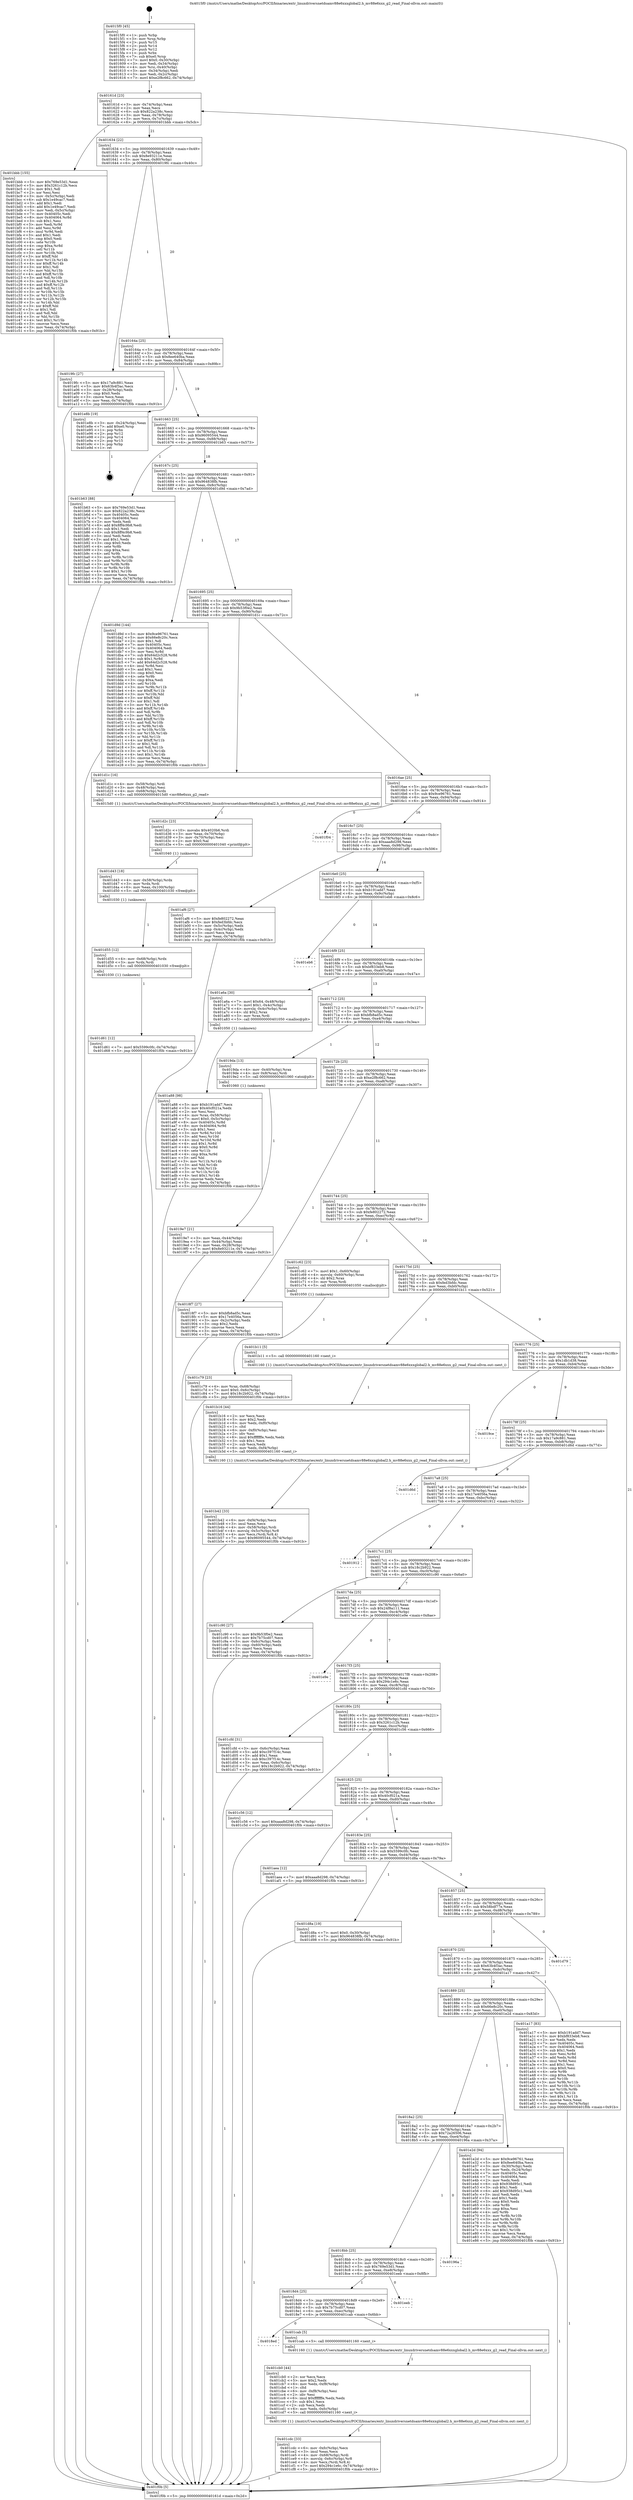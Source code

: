digraph "0x4015f0" {
  label = "0x4015f0 (/mnt/c/Users/mathe/Desktop/tcc/POCII/binaries/extr_linuxdriversnetdsamv88e6xxxglobal2.h_mv88e6xxx_g2_read_Final-ollvm.out::main(0))"
  labelloc = "t"
  node[shape=record]

  Entry [label="",width=0.3,height=0.3,shape=circle,fillcolor=black,style=filled]
  "0x40161d" [label="{
     0x40161d [23]\l
     | [instrs]\l
     &nbsp;&nbsp;0x40161d \<+3\>: mov -0x74(%rbp),%eax\l
     &nbsp;&nbsp;0x401620 \<+2\>: mov %eax,%ecx\l
     &nbsp;&nbsp;0x401622 \<+6\>: sub $0x822a238c,%ecx\l
     &nbsp;&nbsp;0x401628 \<+3\>: mov %eax,-0x78(%rbp)\l
     &nbsp;&nbsp;0x40162b \<+3\>: mov %ecx,-0x7c(%rbp)\l
     &nbsp;&nbsp;0x40162e \<+6\>: je 0000000000401bbb \<main+0x5cb\>\l
  }"]
  "0x401bbb" [label="{
     0x401bbb [155]\l
     | [instrs]\l
     &nbsp;&nbsp;0x401bbb \<+5\>: mov $0x769e53d1,%eax\l
     &nbsp;&nbsp;0x401bc0 \<+5\>: mov $0x3261c12b,%ecx\l
     &nbsp;&nbsp;0x401bc5 \<+2\>: mov $0x1,%dl\l
     &nbsp;&nbsp;0x401bc7 \<+2\>: xor %esi,%esi\l
     &nbsp;&nbsp;0x401bc9 \<+3\>: mov -0x5c(%rbp),%edi\l
     &nbsp;&nbsp;0x401bcc \<+6\>: sub $0x1e49cac7,%edi\l
     &nbsp;&nbsp;0x401bd2 \<+3\>: add $0x1,%edi\l
     &nbsp;&nbsp;0x401bd5 \<+6\>: add $0x1e49cac7,%edi\l
     &nbsp;&nbsp;0x401bdb \<+3\>: mov %edi,-0x5c(%rbp)\l
     &nbsp;&nbsp;0x401bde \<+7\>: mov 0x40405c,%edi\l
     &nbsp;&nbsp;0x401be5 \<+8\>: mov 0x404064,%r8d\l
     &nbsp;&nbsp;0x401bed \<+3\>: sub $0x1,%esi\l
     &nbsp;&nbsp;0x401bf0 \<+3\>: mov %edi,%r9d\l
     &nbsp;&nbsp;0x401bf3 \<+3\>: add %esi,%r9d\l
     &nbsp;&nbsp;0x401bf6 \<+4\>: imul %r9d,%edi\l
     &nbsp;&nbsp;0x401bfa \<+3\>: and $0x1,%edi\l
     &nbsp;&nbsp;0x401bfd \<+3\>: cmp $0x0,%edi\l
     &nbsp;&nbsp;0x401c00 \<+4\>: sete %r10b\l
     &nbsp;&nbsp;0x401c04 \<+4\>: cmp $0xa,%r8d\l
     &nbsp;&nbsp;0x401c08 \<+4\>: setl %r11b\l
     &nbsp;&nbsp;0x401c0c \<+3\>: mov %r10b,%bl\l
     &nbsp;&nbsp;0x401c0f \<+3\>: xor $0xff,%bl\l
     &nbsp;&nbsp;0x401c12 \<+3\>: mov %r11b,%r14b\l
     &nbsp;&nbsp;0x401c15 \<+4\>: xor $0xff,%r14b\l
     &nbsp;&nbsp;0x401c19 \<+3\>: xor $0x1,%dl\l
     &nbsp;&nbsp;0x401c1c \<+3\>: mov %bl,%r15b\l
     &nbsp;&nbsp;0x401c1f \<+4\>: and $0xff,%r15b\l
     &nbsp;&nbsp;0x401c23 \<+3\>: and %dl,%r10b\l
     &nbsp;&nbsp;0x401c26 \<+3\>: mov %r14b,%r12b\l
     &nbsp;&nbsp;0x401c29 \<+4\>: and $0xff,%r12b\l
     &nbsp;&nbsp;0x401c2d \<+3\>: and %dl,%r11b\l
     &nbsp;&nbsp;0x401c30 \<+3\>: or %r10b,%r15b\l
     &nbsp;&nbsp;0x401c33 \<+3\>: or %r11b,%r12b\l
     &nbsp;&nbsp;0x401c36 \<+3\>: xor %r12b,%r15b\l
     &nbsp;&nbsp;0x401c39 \<+3\>: or %r14b,%bl\l
     &nbsp;&nbsp;0x401c3c \<+3\>: xor $0xff,%bl\l
     &nbsp;&nbsp;0x401c3f \<+3\>: or $0x1,%dl\l
     &nbsp;&nbsp;0x401c42 \<+2\>: and %dl,%bl\l
     &nbsp;&nbsp;0x401c44 \<+3\>: or %bl,%r15b\l
     &nbsp;&nbsp;0x401c47 \<+4\>: test $0x1,%r15b\l
     &nbsp;&nbsp;0x401c4b \<+3\>: cmovne %ecx,%eax\l
     &nbsp;&nbsp;0x401c4e \<+3\>: mov %eax,-0x74(%rbp)\l
     &nbsp;&nbsp;0x401c51 \<+5\>: jmp 0000000000401f0b \<main+0x91b\>\l
  }"]
  "0x401634" [label="{
     0x401634 [22]\l
     | [instrs]\l
     &nbsp;&nbsp;0x401634 \<+5\>: jmp 0000000000401639 \<main+0x49\>\l
     &nbsp;&nbsp;0x401639 \<+3\>: mov -0x78(%rbp),%eax\l
     &nbsp;&nbsp;0x40163c \<+5\>: sub $0x8e93211e,%eax\l
     &nbsp;&nbsp;0x401641 \<+3\>: mov %eax,-0x80(%rbp)\l
     &nbsp;&nbsp;0x401644 \<+6\>: je 00000000004019fc \<main+0x40c\>\l
  }"]
  Exit [label="",width=0.3,height=0.3,shape=circle,fillcolor=black,style=filled,peripheries=2]
  "0x4019fc" [label="{
     0x4019fc [27]\l
     | [instrs]\l
     &nbsp;&nbsp;0x4019fc \<+5\>: mov $0x17a9c881,%eax\l
     &nbsp;&nbsp;0x401a01 \<+5\>: mov $0x63b4f3ac,%ecx\l
     &nbsp;&nbsp;0x401a06 \<+3\>: mov -0x28(%rbp),%edx\l
     &nbsp;&nbsp;0x401a09 \<+3\>: cmp $0x0,%edx\l
     &nbsp;&nbsp;0x401a0c \<+3\>: cmove %ecx,%eax\l
     &nbsp;&nbsp;0x401a0f \<+3\>: mov %eax,-0x74(%rbp)\l
     &nbsp;&nbsp;0x401a12 \<+5\>: jmp 0000000000401f0b \<main+0x91b\>\l
  }"]
  "0x40164a" [label="{
     0x40164a [25]\l
     | [instrs]\l
     &nbsp;&nbsp;0x40164a \<+5\>: jmp 000000000040164f \<main+0x5f\>\l
     &nbsp;&nbsp;0x40164f \<+3\>: mov -0x78(%rbp),%eax\l
     &nbsp;&nbsp;0x401652 \<+5\>: sub $0x8ee640ba,%eax\l
     &nbsp;&nbsp;0x401657 \<+6\>: mov %eax,-0x84(%rbp)\l
     &nbsp;&nbsp;0x40165d \<+6\>: je 0000000000401e8b \<main+0x89b\>\l
  }"]
  "0x401d61" [label="{
     0x401d61 [12]\l
     | [instrs]\l
     &nbsp;&nbsp;0x401d61 \<+7\>: movl $0x5599c0fc,-0x74(%rbp)\l
     &nbsp;&nbsp;0x401d68 \<+5\>: jmp 0000000000401f0b \<main+0x91b\>\l
  }"]
  "0x401e8b" [label="{
     0x401e8b [19]\l
     | [instrs]\l
     &nbsp;&nbsp;0x401e8b \<+3\>: mov -0x24(%rbp),%eax\l
     &nbsp;&nbsp;0x401e8e \<+7\>: add $0xe0,%rsp\l
     &nbsp;&nbsp;0x401e95 \<+1\>: pop %rbx\l
     &nbsp;&nbsp;0x401e96 \<+2\>: pop %r12\l
     &nbsp;&nbsp;0x401e98 \<+2\>: pop %r14\l
     &nbsp;&nbsp;0x401e9a \<+2\>: pop %r15\l
     &nbsp;&nbsp;0x401e9c \<+1\>: pop %rbp\l
     &nbsp;&nbsp;0x401e9d \<+1\>: ret\l
  }"]
  "0x401663" [label="{
     0x401663 [25]\l
     | [instrs]\l
     &nbsp;&nbsp;0x401663 \<+5\>: jmp 0000000000401668 \<main+0x78\>\l
     &nbsp;&nbsp;0x401668 \<+3\>: mov -0x78(%rbp),%eax\l
     &nbsp;&nbsp;0x40166b \<+5\>: sub $0x96095544,%eax\l
     &nbsp;&nbsp;0x401670 \<+6\>: mov %eax,-0x88(%rbp)\l
     &nbsp;&nbsp;0x401676 \<+6\>: je 0000000000401b63 \<main+0x573\>\l
  }"]
  "0x401d55" [label="{
     0x401d55 [12]\l
     | [instrs]\l
     &nbsp;&nbsp;0x401d55 \<+4\>: mov -0x68(%rbp),%rdx\l
     &nbsp;&nbsp;0x401d59 \<+3\>: mov %rdx,%rdi\l
     &nbsp;&nbsp;0x401d5c \<+5\>: call 0000000000401030 \<free@plt\>\l
     | [calls]\l
     &nbsp;&nbsp;0x401030 \{1\} (unknown)\l
  }"]
  "0x401b63" [label="{
     0x401b63 [88]\l
     | [instrs]\l
     &nbsp;&nbsp;0x401b63 \<+5\>: mov $0x769e53d1,%eax\l
     &nbsp;&nbsp;0x401b68 \<+5\>: mov $0x822a238c,%ecx\l
     &nbsp;&nbsp;0x401b6d \<+7\>: mov 0x40405c,%edx\l
     &nbsp;&nbsp;0x401b74 \<+7\>: mov 0x404064,%esi\l
     &nbsp;&nbsp;0x401b7b \<+2\>: mov %edx,%edi\l
     &nbsp;&nbsp;0x401b7d \<+6\>: add $0x8ff4c9b8,%edi\l
     &nbsp;&nbsp;0x401b83 \<+3\>: sub $0x1,%edi\l
     &nbsp;&nbsp;0x401b86 \<+6\>: sub $0x8ff4c9b8,%edi\l
     &nbsp;&nbsp;0x401b8c \<+3\>: imul %edi,%edx\l
     &nbsp;&nbsp;0x401b8f \<+3\>: and $0x1,%edx\l
     &nbsp;&nbsp;0x401b92 \<+3\>: cmp $0x0,%edx\l
     &nbsp;&nbsp;0x401b95 \<+4\>: sete %r8b\l
     &nbsp;&nbsp;0x401b99 \<+3\>: cmp $0xa,%esi\l
     &nbsp;&nbsp;0x401b9c \<+4\>: setl %r9b\l
     &nbsp;&nbsp;0x401ba0 \<+3\>: mov %r8b,%r10b\l
     &nbsp;&nbsp;0x401ba3 \<+3\>: and %r9b,%r10b\l
     &nbsp;&nbsp;0x401ba6 \<+3\>: xor %r9b,%r8b\l
     &nbsp;&nbsp;0x401ba9 \<+3\>: or %r8b,%r10b\l
     &nbsp;&nbsp;0x401bac \<+4\>: test $0x1,%r10b\l
     &nbsp;&nbsp;0x401bb0 \<+3\>: cmovne %ecx,%eax\l
     &nbsp;&nbsp;0x401bb3 \<+3\>: mov %eax,-0x74(%rbp)\l
     &nbsp;&nbsp;0x401bb6 \<+5\>: jmp 0000000000401f0b \<main+0x91b\>\l
  }"]
  "0x40167c" [label="{
     0x40167c [25]\l
     | [instrs]\l
     &nbsp;&nbsp;0x40167c \<+5\>: jmp 0000000000401681 \<main+0x91\>\l
     &nbsp;&nbsp;0x401681 \<+3\>: mov -0x78(%rbp),%eax\l
     &nbsp;&nbsp;0x401684 \<+5\>: sub $0x964838fb,%eax\l
     &nbsp;&nbsp;0x401689 \<+6\>: mov %eax,-0x8c(%rbp)\l
     &nbsp;&nbsp;0x40168f \<+6\>: je 0000000000401d9d \<main+0x7ad\>\l
  }"]
  "0x401d43" [label="{
     0x401d43 [18]\l
     | [instrs]\l
     &nbsp;&nbsp;0x401d43 \<+4\>: mov -0x58(%rbp),%rdx\l
     &nbsp;&nbsp;0x401d47 \<+3\>: mov %rdx,%rdi\l
     &nbsp;&nbsp;0x401d4a \<+6\>: mov %eax,-0x100(%rbp)\l
     &nbsp;&nbsp;0x401d50 \<+5\>: call 0000000000401030 \<free@plt\>\l
     | [calls]\l
     &nbsp;&nbsp;0x401030 \{1\} (unknown)\l
  }"]
  "0x401d9d" [label="{
     0x401d9d [144]\l
     | [instrs]\l
     &nbsp;&nbsp;0x401d9d \<+5\>: mov $0x9ce96761,%eax\l
     &nbsp;&nbsp;0x401da2 \<+5\>: mov $0x66e8c20c,%ecx\l
     &nbsp;&nbsp;0x401da7 \<+2\>: mov $0x1,%dl\l
     &nbsp;&nbsp;0x401da9 \<+7\>: mov 0x40405c,%esi\l
     &nbsp;&nbsp;0x401db0 \<+7\>: mov 0x404064,%edi\l
     &nbsp;&nbsp;0x401db7 \<+3\>: mov %esi,%r8d\l
     &nbsp;&nbsp;0x401dba \<+7\>: sub $0x64d2c528,%r8d\l
     &nbsp;&nbsp;0x401dc1 \<+4\>: sub $0x1,%r8d\l
     &nbsp;&nbsp;0x401dc5 \<+7\>: add $0x64d2c528,%r8d\l
     &nbsp;&nbsp;0x401dcc \<+4\>: imul %r8d,%esi\l
     &nbsp;&nbsp;0x401dd0 \<+3\>: and $0x1,%esi\l
     &nbsp;&nbsp;0x401dd3 \<+3\>: cmp $0x0,%esi\l
     &nbsp;&nbsp;0x401dd6 \<+4\>: sete %r9b\l
     &nbsp;&nbsp;0x401dda \<+3\>: cmp $0xa,%edi\l
     &nbsp;&nbsp;0x401ddd \<+4\>: setl %r10b\l
     &nbsp;&nbsp;0x401de1 \<+3\>: mov %r9b,%r11b\l
     &nbsp;&nbsp;0x401de4 \<+4\>: xor $0xff,%r11b\l
     &nbsp;&nbsp;0x401de8 \<+3\>: mov %r10b,%bl\l
     &nbsp;&nbsp;0x401deb \<+3\>: xor $0xff,%bl\l
     &nbsp;&nbsp;0x401dee \<+3\>: xor $0x1,%dl\l
     &nbsp;&nbsp;0x401df1 \<+3\>: mov %r11b,%r14b\l
     &nbsp;&nbsp;0x401df4 \<+4\>: and $0xff,%r14b\l
     &nbsp;&nbsp;0x401df8 \<+3\>: and %dl,%r9b\l
     &nbsp;&nbsp;0x401dfb \<+3\>: mov %bl,%r15b\l
     &nbsp;&nbsp;0x401dfe \<+4\>: and $0xff,%r15b\l
     &nbsp;&nbsp;0x401e02 \<+3\>: and %dl,%r10b\l
     &nbsp;&nbsp;0x401e05 \<+3\>: or %r9b,%r14b\l
     &nbsp;&nbsp;0x401e08 \<+3\>: or %r10b,%r15b\l
     &nbsp;&nbsp;0x401e0b \<+3\>: xor %r15b,%r14b\l
     &nbsp;&nbsp;0x401e0e \<+3\>: or %bl,%r11b\l
     &nbsp;&nbsp;0x401e11 \<+4\>: xor $0xff,%r11b\l
     &nbsp;&nbsp;0x401e15 \<+3\>: or $0x1,%dl\l
     &nbsp;&nbsp;0x401e18 \<+3\>: and %dl,%r11b\l
     &nbsp;&nbsp;0x401e1b \<+3\>: or %r11b,%r14b\l
     &nbsp;&nbsp;0x401e1e \<+4\>: test $0x1,%r14b\l
     &nbsp;&nbsp;0x401e22 \<+3\>: cmovne %ecx,%eax\l
     &nbsp;&nbsp;0x401e25 \<+3\>: mov %eax,-0x74(%rbp)\l
     &nbsp;&nbsp;0x401e28 \<+5\>: jmp 0000000000401f0b \<main+0x91b\>\l
  }"]
  "0x401695" [label="{
     0x401695 [25]\l
     | [instrs]\l
     &nbsp;&nbsp;0x401695 \<+5\>: jmp 000000000040169a \<main+0xaa\>\l
     &nbsp;&nbsp;0x40169a \<+3\>: mov -0x78(%rbp),%eax\l
     &nbsp;&nbsp;0x40169d \<+5\>: sub $0x9b53f0e2,%eax\l
     &nbsp;&nbsp;0x4016a2 \<+6\>: mov %eax,-0x90(%rbp)\l
     &nbsp;&nbsp;0x4016a8 \<+6\>: je 0000000000401d1c \<main+0x72c\>\l
  }"]
  "0x401d2c" [label="{
     0x401d2c [23]\l
     | [instrs]\l
     &nbsp;&nbsp;0x401d2c \<+10\>: movabs $0x4020b6,%rdi\l
     &nbsp;&nbsp;0x401d36 \<+3\>: mov %eax,-0x70(%rbp)\l
     &nbsp;&nbsp;0x401d39 \<+3\>: mov -0x70(%rbp),%esi\l
     &nbsp;&nbsp;0x401d3c \<+2\>: mov $0x0,%al\l
     &nbsp;&nbsp;0x401d3e \<+5\>: call 0000000000401040 \<printf@plt\>\l
     | [calls]\l
     &nbsp;&nbsp;0x401040 \{1\} (unknown)\l
  }"]
  "0x401d1c" [label="{
     0x401d1c [16]\l
     | [instrs]\l
     &nbsp;&nbsp;0x401d1c \<+4\>: mov -0x58(%rbp),%rdi\l
     &nbsp;&nbsp;0x401d20 \<+3\>: mov -0x48(%rbp),%esi\l
     &nbsp;&nbsp;0x401d23 \<+4\>: mov -0x68(%rbp),%rdx\l
     &nbsp;&nbsp;0x401d27 \<+5\>: call 00000000004015d0 \<mv88e6xxx_g2_read\>\l
     | [calls]\l
     &nbsp;&nbsp;0x4015d0 \{1\} (/mnt/c/Users/mathe/Desktop/tcc/POCII/binaries/extr_linuxdriversnetdsamv88e6xxxglobal2.h_mv88e6xxx_g2_read_Final-ollvm.out::mv88e6xxx_g2_read)\l
  }"]
  "0x4016ae" [label="{
     0x4016ae [25]\l
     | [instrs]\l
     &nbsp;&nbsp;0x4016ae \<+5\>: jmp 00000000004016b3 \<main+0xc3\>\l
     &nbsp;&nbsp;0x4016b3 \<+3\>: mov -0x78(%rbp),%eax\l
     &nbsp;&nbsp;0x4016b6 \<+5\>: sub $0x9ce96761,%eax\l
     &nbsp;&nbsp;0x4016bb \<+6\>: mov %eax,-0x94(%rbp)\l
     &nbsp;&nbsp;0x4016c1 \<+6\>: je 0000000000401f04 \<main+0x914\>\l
  }"]
  "0x401cdc" [label="{
     0x401cdc [33]\l
     | [instrs]\l
     &nbsp;&nbsp;0x401cdc \<+6\>: mov -0xfc(%rbp),%ecx\l
     &nbsp;&nbsp;0x401ce2 \<+3\>: imul %eax,%ecx\l
     &nbsp;&nbsp;0x401ce5 \<+4\>: mov -0x68(%rbp),%rdi\l
     &nbsp;&nbsp;0x401ce9 \<+4\>: movslq -0x6c(%rbp),%r8\l
     &nbsp;&nbsp;0x401ced \<+4\>: mov %ecx,(%rdi,%r8,4)\l
     &nbsp;&nbsp;0x401cf1 \<+7\>: movl $0x294c1e6c,-0x74(%rbp)\l
     &nbsp;&nbsp;0x401cf8 \<+5\>: jmp 0000000000401f0b \<main+0x91b\>\l
  }"]
  "0x401f04" [label="{
     0x401f04\l
  }", style=dashed]
  "0x4016c7" [label="{
     0x4016c7 [25]\l
     | [instrs]\l
     &nbsp;&nbsp;0x4016c7 \<+5\>: jmp 00000000004016cc \<main+0xdc\>\l
     &nbsp;&nbsp;0x4016cc \<+3\>: mov -0x78(%rbp),%eax\l
     &nbsp;&nbsp;0x4016cf \<+5\>: sub $0xaaa8d298,%eax\l
     &nbsp;&nbsp;0x4016d4 \<+6\>: mov %eax,-0x98(%rbp)\l
     &nbsp;&nbsp;0x4016da \<+6\>: je 0000000000401af6 \<main+0x506\>\l
  }"]
  "0x401cb0" [label="{
     0x401cb0 [44]\l
     | [instrs]\l
     &nbsp;&nbsp;0x401cb0 \<+2\>: xor %ecx,%ecx\l
     &nbsp;&nbsp;0x401cb2 \<+5\>: mov $0x2,%edx\l
     &nbsp;&nbsp;0x401cb7 \<+6\>: mov %edx,-0xf8(%rbp)\l
     &nbsp;&nbsp;0x401cbd \<+1\>: cltd\l
     &nbsp;&nbsp;0x401cbe \<+6\>: mov -0xf8(%rbp),%esi\l
     &nbsp;&nbsp;0x401cc4 \<+2\>: idiv %esi\l
     &nbsp;&nbsp;0x401cc6 \<+6\>: imul $0xfffffffe,%edx,%edx\l
     &nbsp;&nbsp;0x401ccc \<+3\>: sub $0x1,%ecx\l
     &nbsp;&nbsp;0x401ccf \<+2\>: sub %ecx,%edx\l
     &nbsp;&nbsp;0x401cd1 \<+6\>: mov %edx,-0xfc(%rbp)\l
     &nbsp;&nbsp;0x401cd7 \<+5\>: call 0000000000401160 \<next_i\>\l
     | [calls]\l
     &nbsp;&nbsp;0x401160 \{1\} (/mnt/c/Users/mathe/Desktop/tcc/POCII/binaries/extr_linuxdriversnetdsamv88e6xxxglobal2.h_mv88e6xxx_g2_read_Final-ollvm.out::next_i)\l
  }"]
  "0x401af6" [label="{
     0x401af6 [27]\l
     | [instrs]\l
     &nbsp;&nbsp;0x401af6 \<+5\>: mov $0xfe802272,%eax\l
     &nbsp;&nbsp;0x401afb \<+5\>: mov $0xfed3bfdc,%ecx\l
     &nbsp;&nbsp;0x401b00 \<+3\>: mov -0x5c(%rbp),%edx\l
     &nbsp;&nbsp;0x401b03 \<+3\>: cmp -0x4c(%rbp),%edx\l
     &nbsp;&nbsp;0x401b06 \<+3\>: cmovl %ecx,%eax\l
     &nbsp;&nbsp;0x401b09 \<+3\>: mov %eax,-0x74(%rbp)\l
     &nbsp;&nbsp;0x401b0c \<+5\>: jmp 0000000000401f0b \<main+0x91b\>\l
  }"]
  "0x4016e0" [label="{
     0x4016e0 [25]\l
     | [instrs]\l
     &nbsp;&nbsp;0x4016e0 \<+5\>: jmp 00000000004016e5 \<main+0xf5\>\l
     &nbsp;&nbsp;0x4016e5 \<+3\>: mov -0x78(%rbp),%eax\l
     &nbsp;&nbsp;0x4016e8 \<+5\>: sub $0xb191add7,%eax\l
     &nbsp;&nbsp;0x4016ed \<+6\>: mov %eax,-0x9c(%rbp)\l
     &nbsp;&nbsp;0x4016f3 \<+6\>: je 0000000000401eb6 \<main+0x8c6\>\l
  }"]
  "0x4018ed" [label="{
     0x4018ed\l
  }", style=dashed]
  "0x401eb6" [label="{
     0x401eb6\l
  }", style=dashed]
  "0x4016f9" [label="{
     0x4016f9 [25]\l
     | [instrs]\l
     &nbsp;&nbsp;0x4016f9 \<+5\>: jmp 00000000004016fe \<main+0x10e\>\l
     &nbsp;&nbsp;0x4016fe \<+3\>: mov -0x78(%rbp),%eax\l
     &nbsp;&nbsp;0x401701 \<+5\>: sub $0xbf833eb8,%eax\l
     &nbsp;&nbsp;0x401706 \<+6\>: mov %eax,-0xa0(%rbp)\l
     &nbsp;&nbsp;0x40170c \<+6\>: je 0000000000401a6a \<main+0x47a\>\l
  }"]
  "0x401cab" [label="{
     0x401cab [5]\l
     | [instrs]\l
     &nbsp;&nbsp;0x401cab \<+5\>: call 0000000000401160 \<next_i\>\l
     | [calls]\l
     &nbsp;&nbsp;0x401160 \{1\} (/mnt/c/Users/mathe/Desktop/tcc/POCII/binaries/extr_linuxdriversnetdsamv88e6xxxglobal2.h_mv88e6xxx_g2_read_Final-ollvm.out::next_i)\l
  }"]
  "0x401a6a" [label="{
     0x401a6a [30]\l
     | [instrs]\l
     &nbsp;&nbsp;0x401a6a \<+7\>: movl $0x64,-0x48(%rbp)\l
     &nbsp;&nbsp;0x401a71 \<+7\>: movl $0x1,-0x4c(%rbp)\l
     &nbsp;&nbsp;0x401a78 \<+4\>: movslq -0x4c(%rbp),%rax\l
     &nbsp;&nbsp;0x401a7c \<+4\>: shl $0x2,%rax\l
     &nbsp;&nbsp;0x401a80 \<+3\>: mov %rax,%rdi\l
     &nbsp;&nbsp;0x401a83 \<+5\>: call 0000000000401050 \<malloc@plt\>\l
     | [calls]\l
     &nbsp;&nbsp;0x401050 \{1\} (unknown)\l
  }"]
  "0x401712" [label="{
     0x401712 [25]\l
     | [instrs]\l
     &nbsp;&nbsp;0x401712 \<+5\>: jmp 0000000000401717 \<main+0x127\>\l
     &nbsp;&nbsp;0x401717 \<+3\>: mov -0x78(%rbp),%eax\l
     &nbsp;&nbsp;0x40171a \<+5\>: sub $0xbfb8ad5c,%eax\l
     &nbsp;&nbsp;0x40171f \<+6\>: mov %eax,-0xa4(%rbp)\l
     &nbsp;&nbsp;0x401725 \<+6\>: je 00000000004019da \<main+0x3ea\>\l
  }"]
  "0x4018d4" [label="{
     0x4018d4 [25]\l
     | [instrs]\l
     &nbsp;&nbsp;0x4018d4 \<+5\>: jmp 00000000004018d9 \<main+0x2e9\>\l
     &nbsp;&nbsp;0x4018d9 \<+3\>: mov -0x78(%rbp),%eax\l
     &nbsp;&nbsp;0x4018dc \<+5\>: sub $0x7b75cd07,%eax\l
     &nbsp;&nbsp;0x4018e1 \<+6\>: mov %eax,-0xec(%rbp)\l
     &nbsp;&nbsp;0x4018e7 \<+6\>: je 0000000000401cab \<main+0x6bb\>\l
  }"]
  "0x4019da" [label="{
     0x4019da [13]\l
     | [instrs]\l
     &nbsp;&nbsp;0x4019da \<+4\>: mov -0x40(%rbp),%rax\l
     &nbsp;&nbsp;0x4019de \<+4\>: mov 0x8(%rax),%rdi\l
     &nbsp;&nbsp;0x4019e2 \<+5\>: call 0000000000401060 \<atoi@plt\>\l
     | [calls]\l
     &nbsp;&nbsp;0x401060 \{1\} (unknown)\l
  }"]
  "0x40172b" [label="{
     0x40172b [25]\l
     | [instrs]\l
     &nbsp;&nbsp;0x40172b \<+5\>: jmp 0000000000401730 \<main+0x140\>\l
     &nbsp;&nbsp;0x401730 \<+3\>: mov -0x78(%rbp),%eax\l
     &nbsp;&nbsp;0x401733 \<+5\>: sub $0xe2f8c662,%eax\l
     &nbsp;&nbsp;0x401738 \<+6\>: mov %eax,-0xa8(%rbp)\l
     &nbsp;&nbsp;0x40173e \<+6\>: je 00000000004018f7 \<main+0x307\>\l
  }"]
  "0x401eeb" [label="{
     0x401eeb\l
  }", style=dashed]
  "0x4018f7" [label="{
     0x4018f7 [27]\l
     | [instrs]\l
     &nbsp;&nbsp;0x4018f7 \<+5\>: mov $0xbfb8ad5c,%eax\l
     &nbsp;&nbsp;0x4018fc \<+5\>: mov $0x17e4056a,%ecx\l
     &nbsp;&nbsp;0x401901 \<+3\>: mov -0x2c(%rbp),%edx\l
     &nbsp;&nbsp;0x401904 \<+3\>: cmp $0x2,%edx\l
     &nbsp;&nbsp;0x401907 \<+3\>: cmovne %ecx,%eax\l
     &nbsp;&nbsp;0x40190a \<+3\>: mov %eax,-0x74(%rbp)\l
     &nbsp;&nbsp;0x40190d \<+5\>: jmp 0000000000401f0b \<main+0x91b\>\l
  }"]
  "0x401744" [label="{
     0x401744 [25]\l
     | [instrs]\l
     &nbsp;&nbsp;0x401744 \<+5\>: jmp 0000000000401749 \<main+0x159\>\l
     &nbsp;&nbsp;0x401749 \<+3\>: mov -0x78(%rbp),%eax\l
     &nbsp;&nbsp;0x40174c \<+5\>: sub $0xfe802272,%eax\l
     &nbsp;&nbsp;0x401751 \<+6\>: mov %eax,-0xac(%rbp)\l
     &nbsp;&nbsp;0x401757 \<+6\>: je 0000000000401c62 \<main+0x672\>\l
  }"]
  "0x401f0b" [label="{
     0x401f0b [5]\l
     | [instrs]\l
     &nbsp;&nbsp;0x401f0b \<+5\>: jmp 000000000040161d \<main+0x2d\>\l
  }"]
  "0x4015f0" [label="{
     0x4015f0 [45]\l
     | [instrs]\l
     &nbsp;&nbsp;0x4015f0 \<+1\>: push %rbp\l
     &nbsp;&nbsp;0x4015f1 \<+3\>: mov %rsp,%rbp\l
     &nbsp;&nbsp;0x4015f4 \<+2\>: push %r15\l
     &nbsp;&nbsp;0x4015f6 \<+2\>: push %r14\l
     &nbsp;&nbsp;0x4015f8 \<+2\>: push %r12\l
     &nbsp;&nbsp;0x4015fa \<+1\>: push %rbx\l
     &nbsp;&nbsp;0x4015fb \<+7\>: sub $0xe0,%rsp\l
     &nbsp;&nbsp;0x401602 \<+7\>: movl $0x0,-0x30(%rbp)\l
     &nbsp;&nbsp;0x401609 \<+3\>: mov %edi,-0x34(%rbp)\l
     &nbsp;&nbsp;0x40160c \<+4\>: mov %rsi,-0x40(%rbp)\l
     &nbsp;&nbsp;0x401610 \<+3\>: mov -0x34(%rbp),%edi\l
     &nbsp;&nbsp;0x401613 \<+3\>: mov %edi,-0x2c(%rbp)\l
     &nbsp;&nbsp;0x401616 \<+7\>: movl $0xe2f8c662,-0x74(%rbp)\l
  }"]
  "0x4019e7" [label="{
     0x4019e7 [21]\l
     | [instrs]\l
     &nbsp;&nbsp;0x4019e7 \<+3\>: mov %eax,-0x44(%rbp)\l
     &nbsp;&nbsp;0x4019ea \<+3\>: mov -0x44(%rbp),%eax\l
     &nbsp;&nbsp;0x4019ed \<+3\>: mov %eax,-0x28(%rbp)\l
     &nbsp;&nbsp;0x4019f0 \<+7\>: movl $0x8e93211e,-0x74(%rbp)\l
     &nbsp;&nbsp;0x4019f7 \<+5\>: jmp 0000000000401f0b \<main+0x91b\>\l
  }"]
  "0x4018bb" [label="{
     0x4018bb [25]\l
     | [instrs]\l
     &nbsp;&nbsp;0x4018bb \<+5\>: jmp 00000000004018c0 \<main+0x2d0\>\l
     &nbsp;&nbsp;0x4018c0 \<+3\>: mov -0x78(%rbp),%eax\l
     &nbsp;&nbsp;0x4018c3 \<+5\>: sub $0x769e53d1,%eax\l
     &nbsp;&nbsp;0x4018c8 \<+6\>: mov %eax,-0xe8(%rbp)\l
     &nbsp;&nbsp;0x4018ce \<+6\>: je 0000000000401eeb \<main+0x8fb\>\l
  }"]
  "0x401c62" [label="{
     0x401c62 [23]\l
     | [instrs]\l
     &nbsp;&nbsp;0x401c62 \<+7\>: movl $0x1,-0x60(%rbp)\l
     &nbsp;&nbsp;0x401c69 \<+4\>: movslq -0x60(%rbp),%rax\l
     &nbsp;&nbsp;0x401c6d \<+4\>: shl $0x2,%rax\l
     &nbsp;&nbsp;0x401c71 \<+3\>: mov %rax,%rdi\l
     &nbsp;&nbsp;0x401c74 \<+5\>: call 0000000000401050 \<malloc@plt\>\l
     | [calls]\l
     &nbsp;&nbsp;0x401050 \{1\} (unknown)\l
  }"]
  "0x40175d" [label="{
     0x40175d [25]\l
     | [instrs]\l
     &nbsp;&nbsp;0x40175d \<+5\>: jmp 0000000000401762 \<main+0x172\>\l
     &nbsp;&nbsp;0x401762 \<+3\>: mov -0x78(%rbp),%eax\l
     &nbsp;&nbsp;0x401765 \<+5\>: sub $0xfed3bfdc,%eax\l
     &nbsp;&nbsp;0x40176a \<+6\>: mov %eax,-0xb0(%rbp)\l
     &nbsp;&nbsp;0x401770 \<+6\>: je 0000000000401b11 \<main+0x521\>\l
  }"]
  "0x40196a" [label="{
     0x40196a\l
  }", style=dashed]
  "0x401b11" [label="{
     0x401b11 [5]\l
     | [instrs]\l
     &nbsp;&nbsp;0x401b11 \<+5\>: call 0000000000401160 \<next_i\>\l
     | [calls]\l
     &nbsp;&nbsp;0x401160 \{1\} (/mnt/c/Users/mathe/Desktop/tcc/POCII/binaries/extr_linuxdriversnetdsamv88e6xxxglobal2.h_mv88e6xxx_g2_read_Final-ollvm.out::next_i)\l
  }"]
  "0x401776" [label="{
     0x401776 [25]\l
     | [instrs]\l
     &nbsp;&nbsp;0x401776 \<+5\>: jmp 000000000040177b \<main+0x18b\>\l
     &nbsp;&nbsp;0x40177b \<+3\>: mov -0x78(%rbp),%eax\l
     &nbsp;&nbsp;0x40177e \<+5\>: sub $0x1db1d38,%eax\l
     &nbsp;&nbsp;0x401783 \<+6\>: mov %eax,-0xb4(%rbp)\l
     &nbsp;&nbsp;0x401789 \<+6\>: je 00000000004019ce \<main+0x3de\>\l
  }"]
  "0x4018a2" [label="{
     0x4018a2 [25]\l
     | [instrs]\l
     &nbsp;&nbsp;0x4018a2 \<+5\>: jmp 00000000004018a7 \<main+0x2b7\>\l
     &nbsp;&nbsp;0x4018a7 \<+3\>: mov -0x78(%rbp),%eax\l
     &nbsp;&nbsp;0x4018aa \<+5\>: sub $0x72a26506,%eax\l
     &nbsp;&nbsp;0x4018af \<+6\>: mov %eax,-0xe4(%rbp)\l
     &nbsp;&nbsp;0x4018b5 \<+6\>: je 000000000040196a \<main+0x37a\>\l
  }"]
  "0x4019ce" [label="{
     0x4019ce\l
  }", style=dashed]
  "0x40178f" [label="{
     0x40178f [25]\l
     | [instrs]\l
     &nbsp;&nbsp;0x40178f \<+5\>: jmp 0000000000401794 \<main+0x1a4\>\l
     &nbsp;&nbsp;0x401794 \<+3\>: mov -0x78(%rbp),%eax\l
     &nbsp;&nbsp;0x401797 \<+5\>: sub $0x17a9c881,%eax\l
     &nbsp;&nbsp;0x40179c \<+6\>: mov %eax,-0xb8(%rbp)\l
     &nbsp;&nbsp;0x4017a2 \<+6\>: je 0000000000401d6d \<main+0x77d\>\l
  }"]
  "0x401e2d" [label="{
     0x401e2d [94]\l
     | [instrs]\l
     &nbsp;&nbsp;0x401e2d \<+5\>: mov $0x9ce96761,%eax\l
     &nbsp;&nbsp;0x401e32 \<+5\>: mov $0x8ee640ba,%ecx\l
     &nbsp;&nbsp;0x401e37 \<+3\>: mov -0x30(%rbp),%edx\l
     &nbsp;&nbsp;0x401e3a \<+3\>: mov %edx,-0x24(%rbp)\l
     &nbsp;&nbsp;0x401e3d \<+7\>: mov 0x40405c,%edx\l
     &nbsp;&nbsp;0x401e44 \<+7\>: mov 0x404064,%esi\l
     &nbsp;&nbsp;0x401e4b \<+2\>: mov %edx,%edi\l
     &nbsp;&nbsp;0x401e4d \<+6\>: sub $0x938d95c1,%edi\l
     &nbsp;&nbsp;0x401e53 \<+3\>: sub $0x1,%edi\l
     &nbsp;&nbsp;0x401e56 \<+6\>: add $0x938d95c1,%edi\l
     &nbsp;&nbsp;0x401e5c \<+3\>: imul %edi,%edx\l
     &nbsp;&nbsp;0x401e5f \<+3\>: and $0x1,%edx\l
     &nbsp;&nbsp;0x401e62 \<+3\>: cmp $0x0,%edx\l
     &nbsp;&nbsp;0x401e65 \<+4\>: sete %r8b\l
     &nbsp;&nbsp;0x401e69 \<+3\>: cmp $0xa,%esi\l
     &nbsp;&nbsp;0x401e6c \<+4\>: setl %r9b\l
     &nbsp;&nbsp;0x401e70 \<+3\>: mov %r8b,%r10b\l
     &nbsp;&nbsp;0x401e73 \<+3\>: and %r9b,%r10b\l
     &nbsp;&nbsp;0x401e76 \<+3\>: xor %r9b,%r8b\l
     &nbsp;&nbsp;0x401e79 \<+3\>: or %r8b,%r10b\l
     &nbsp;&nbsp;0x401e7c \<+4\>: test $0x1,%r10b\l
     &nbsp;&nbsp;0x401e80 \<+3\>: cmovne %ecx,%eax\l
     &nbsp;&nbsp;0x401e83 \<+3\>: mov %eax,-0x74(%rbp)\l
     &nbsp;&nbsp;0x401e86 \<+5\>: jmp 0000000000401f0b \<main+0x91b\>\l
  }"]
  "0x401d6d" [label="{
     0x401d6d\l
  }", style=dashed]
  "0x4017a8" [label="{
     0x4017a8 [25]\l
     | [instrs]\l
     &nbsp;&nbsp;0x4017a8 \<+5\>: jmp 00000000004017ad \<main+0x1bd\>\l
     &nbsp;&nbsp;0x4017ad \<+3\>: mov -0x78(%rbp),%eax\l
     &nbsp;&nbsp;0x4017b0 \<+5\>: sub $0x17e4056a,%eax\l
     &nbsp;&nbsp;0x4017b5 \<+6\>: mov %eax,-0xbc(%rbp)\l
     &nbsp;&nbsp;0x4017bb \<+6\>: je 0000000000401912 \<main+0x322\>\l
  }"]
  "0x401c79" [label="{
     0x401c79 [23]\l
     | [instrs]\l
     &nbsp;&nbsp;0x401c79 \<+4\>: mov %rax,-0x68(%rbp)\l
     &nbsp;&nbsp;0x401c7d \<+7\>: movl $0x0,-0x6c(%rbp)\l
     &nbsp;&nbsp;0x401c84 \<+7\>: movl $0x18c2b922,-0x74(%rbp)\l
     &nbsp;&nbsp;0x401c8b \<+5\>: jmp 0000000000401f0b \<main+0x91b\>\l
  }"]
  "0x401912" [label="{
     0x401912\l
  }", style=dashed]
  "0x4017c1" [label="{
     0x4017c1 [25]\l
     | [instrs]\l
     &nbsp;&nbsp;0x4017c1 \<+5\>: jmp 00000000004017c6 \<main+0x1d6\>\l
     &nbsp;&nbsp;0x4017c6 \<+3\>: mov -0x78(%rbp),%eax\l
     &nbsp;&nbsp;0x4017c9 \<+5\>: sub $0x18c2b922,%eax\l
     &nbsp;&nbsp;0x4017ce \<+6\>: mov %eax,-0xc0(%rbp)\l
     &nbsp;&nbsp;0x4017d4 \<+6\>: je 0000000000401c90 \<main+0x6a0\>\l
  }"]
  "0x401b42" [label="{
     0x401b42 [33]\l
     | [instrs]\l
     &nbsp;&nbsp;0x401b42 \<+6\>: mov -0xf4(%rbp),%ecx\l
     &nbsp;&nbsp;0x401b48 \<+3\>: imul %eax,%ecx\l
     &nbsp;&nbsp;0x401b4b \<+4\>: mov -0x58(%rbp),%rdi\l
     &nbsp;&nbsp;0x401b4f \<+4\>: movslq -0x5c(%rbp),%r8\l
     &nbsp;&nbsp;0x401b53 \<+4\>: mov %ecx,(%rdi,%r8,4)\l
     &nbsp;&nbsp;0x401b57 \<+7\>: movl $0x96095544,-0x74(%rbp)\l
     &nbsp;&nbsp;0x401b5e \<+5\>: jmp 0000000000401f0b \<main+0x91b\>\l
  }"]
  "0x401c90" [label="{
     0x401c90 [27]\l
     | [instrs]\l
     &nbsp;&nbsp;0x401c90 \<+5\>: mov $0x9b53f0e2,%eax\l
     &nbsp;&nbsp;0x401c95 \<+5\>: mov $0x7b75cd07,%ecx\l
     &nbsp;&nbsp;0x401c9a \<+3\>: mov -0x6c(%rbp),%edx\l
     &nbsp;&nbsp;0x401c9d \<+3\>: cmp -0x60(%rbp),%edx\l
     &nbsp;&nbsp;0x401ca0 \<+3\>: cmovl %ecx,%eax\l
     &nbsp;&nbsp;0x401ca3 \<+3\>: mov %eax,-0x74(%rbp)\l
     &nbsp;&nbsp;0x401ca6 \<+5\>: jmp 0000000000401f0b \<main+0x91b\>\l
  }"]
  "0x4017da" [label="{
     0x4017da [25]\l
     | [instrs]\l
     &nbsp;&nbsp;0x4017da \<+5\>: jmp 00000000004017df \<main+0x1ef\>\l
     &nbsp;&nbsp;0x4017df \<+3\>: mov -0x78(%rbp),%eax\l
     &nbsp;&nbsp;0x4017e2 \<+5\>: sub $0x24f8a111,%eax\l
     &nbsp;&nbsp;0x4017e7 \<+6\>: mov %eax,-0xc4(%rbp)\l
     &nbsp;&nbsp;0x4017ed \<+6\>: je 0000000000401e9e \<main+0x8ae\>\l
  }"]
  "0x401b16" [label="{
     0x401b16 [44]\l
     | [instrs]\l
     &nbsp;&nbsp;0x401b16 \<+2\>: xor %ecx,%ecx\l
     &nbsp;&nbsp;0x401b18 \<+5\>: mov $0x2,%edx\l
     &nbsp;&nbsp;0x401b1d \<+6\>: mov %edx,-0xf0(%rbp)\l
     &nbsp;&nbsp;0x401b23 \<+1\>: cltd\l
     &nbsp;&nbsp;0x401b24 \<+6\>: mov -0xf0(%rbp),%esi\l
     &nbsp;&nbsp;0x401b2a \<+2\>: idiv %esi\l
     &nbsp;&nbsp;0x401b2c \<+6\>: imul $0xfffffffe,%edx,%edx\l
     &nbsp;&nbsp;0x401b32 \<+3\>: sub $0x1,%ecx\l
     &nbsp;&nbsp;0x401b35 \<+2\>: sub %ecx,%edx\l
     &nbsp;&nbsp;0x401b37 \<+6\>: mov %edx,-0xf4(%rbp)\l
     &nbsp;&nbsp;0x401b3d \<+5\>: call 0000000000401160 \<next_i\>\l
     | [calls]\l
     &nbsp;&nbsp;0x401160 \{1\} (/mnt/c/Users/mathe/Desktop/tcc/POCII/binaries/extr_linuxdriversnetdsamv88e6xxxglobal2.h_mv88e6xxx_g2_read_Final-ollvm.out::next_i)\l
  }"]
  "0x401e9e" [label="{
     0x401e9e\l
  }", style=dashed]
  "0x4017f3" [label="{
     0x4017f3 [25]\l
     | [instrs]\l
     &nbsp;&nbsp;0x4017f3 \<+5\>: jmp 00000000004017f8 \<main+0x208\>\l
     &nbsp;&nbsp;0x4017f8 \<+3\>: mov -0x78(%rbp),%eax\l
     &nbsp;&nbsp;0x4017fb \<+5\>: sub $0x294c1e6c,%eax\l
     &nbsp;&nbsp;0x401800 \<+6\>: mov %eax,-0xc8(%rbp)\l
     &nbsp;&nbsp;0x401806 \<+6\>: je 0000000000401cfd \<main+0x70d\>\l
  }"]
  "0x401a88" [label="{
     0x401a88 [98]\l
     | [instrs]\l
     &nbsp;&nbsp;0x401a88 \<+5\>: mov $0xb191add7,%ecx\l
     &nbsp;&nbsp;0x401a8d \<+5\>: mov $0x40cf021a,%edx\l
     &nbsp;&nbsp;0x401a92 \<+2\>: xor %esi,%esi\l
     &nbsp;&nbsp;0x401a94 \<+4\>: mov %rax,-0x58(%rbp)\l
     &nbsp;&nbsp;0x401a98 \<+7\>: movl $0x0,-0x5c(%rbp)\l
     &nbsp;&nbsp;0x401a9f \<+8\>: mov 0x40405c,%r8d\l
     &nbsp;&nbsp;0x401aa7 \<+8\>: mov 0x404064,%r9d\l
     &nbsp;&nbsp;0x401aaf \<+3\>: sub $0x1,%esi\l
     &nbsp;&nbsp;0x401ab2 \<+3\>: mov %r8d,%r10d\l
     &nbsp;&nbsp;0x401ab5 \<+3\>: add %esi,%r10d\l
     &nbsp;&nbsp;0x401ab8 \<+4\>: imul %r10d,%r8d\l
     &nbsp;&nbsp;0x401abc \<+4\>: and $0x1,%r8d\l
     &nbsp;&nbsp;0x401ac0 \<+4\>: cmp $0x0,%r8d\l
     &nbsp;&nbsp;0x401ac4 \<+4\>: sete %r11b\l
     &nbsp;&nbsp;0x401ac8 \<+4\>: cmp $0xa,%r9d\l
     &nbsp;&nbsp;0x401acc \<+3\>: setl %bl\l
     &nbsp;&nbsp;0x401acf \<+3\>: mov %r11b,%r14b\l
     &nbsp;&nbsp;0x401ad2 \<+3\>: and %bl,%r14b\l
     &nbsp;&nbsp;0x401ad5 \<+3\>: xor %bl,%r11b\l
     &nbsp;&nbsp;0x401ad8 \<+3\>: or %r11b,%r14b\l
     &nbsp;&nbsp;0x401adb \<+4\>: test $0x1,%r14b\l
     &nbsp;&nbsp;0x401adf \<+3\>: cmovne %edx,%ecx\l
     &nbsp;&nbsp;0x401ae2 \<+3\>: mov %ecx,-0x74(%rbp)\l
     &nbsp;&nbsp;0x401ae5 \<+5\>: jmp 0000000000401f0b \<main+0x91b\>\l
  }"]
  "0x401cfd" [label="{
     0x401cfd [31]\l
     | [instrs]\l
     &nbsp;&nbsp;0x401cfd \<+3\>: mov -0x6c(%rbp),%eax\l
     &nbsp;&nbsp;0x401d00 \<+5\>: add $0xc397f14c,%eax\l
     &nbsp;&nbsp;0x401d05 \<+3\>: add $0x1,%eax\l
     &nbsp;&nbsp;0x401d08 \<+5\>: sub $0xc397f14c,%eax\l
     &nbsp;&nbsp;0x401d0d \<+3\>: mov %eax,-0x6c(%rbp)\l
     &nbsp;&nbsp;0x401d10 \<+7\>: movl $0x18c2b922,-0x74(%rbp)\l
     &nbsp;&nbsp;0x401d17 \<+5\>: jmp 0000000000401f0b \<main+0x91b\>\l
  }"]
  "0x40180c" [label="{
     0x40180c [25]\l
     | [instrs]\l
     &nbsp;&nbsp;0x40180c \<+5\>: jmp 0000000000401811 \<main+0x221\>\l
     &nbsp;&nbsp;0x401811 \<+3\>: mov -0x78(%rbp),%eax\l
     &nbsp;&nbsp;0x401814 \<+5\>: sub $0x3261c12b,%eax\l
     &nbsp;&nbsp;0x401819 \<+6\>: mov %eax,-0xcc(%rbp)\l
     &nbsp;&nbsp;0x40181f \<+6\>: je 0000000000401c56 \<main+0x666\>\l
  }"]
  "0x401889" [label="{
     0x401889 [25]\l
     | [instrs]\l
     &nbsp;&nbsp;0x401889 \<+5\>: jmp 000000000040188e \<main+0x29e\>\l
     &nbsp;&nbsp;0x40188e \<+3\>: mov -0x78(%rbp),%eax\l
     &nbsp;&nbsp;0x401891 \<+5\>: sub $0x66e8c20c,%eax\l
     &nbsp;&nbsp;0x401896 \<+6\>: mov %eax,-0xe0(%rbp)\l
     &nbsp;&nbsp;0x40189c \<+6\>: je 0000000000401e2d \<main+0x83d\>\l
  }"]
  "0x401c56" [label="{
     0x401c56 [12]\l
     | [instrs]\l
     &nbsp;&nbsp;0x401c56 \<+7\>: movl $0xaaa8d298,-0x74(%rbp)\l
     &nbsp;&nbsp;0x401c5d \<+5\>: jmp 0000000000401f0b \<main+0x91b\>\l
  }"]
  "0x401825" [label="{
     0x401825 [25]\l
     | [instrs]\l
     &nbsp;&nbsp;0x401825 \<+5\>: jmp 000000000040182a \<main+0x23a\>\l
     &nbsp;&nbsp;0x40182a \<+3\>: mov -0x78(%rbp),%eax\l
     &nbsp;&nbsp;0x40182d \<+5\>: sub $0x40cf021a,%eax\l
     &nbsp;&nbsp;0x401832 \<+6\>: mov %eax,-0xd0(%rbp)\l
     &nbsp;&nbsp;0x401838 \<+6\>: je 0000000000401aea \<main+0x4fa\>\l
  }"]
  "0x401a17" [label="{
     0x401a17 [83]\l
     | [instrs]\l
     &nbsp;&nbsp;0x401a17 \<+5\>: mov $0xb191add7,%eax\l
     &nbsp;&nbsp;0x401a1c \<+5\>: mov $0xbf833eb8,%ecx\l
     &nbsp;&nbsp;0x401a21 \<+2\>: xor %edx,%edx\l
     &nbsp;&nbsp;0x401a23 \<+7\>: mov 0x40405c,%esi\l
     &nbsp;&nbsp;0x401a2a \<+7\>: mov 0x404064,%edi\l
     &nbsp;&nbsp;0x401a31 \<+3\>: sub $0x1,%edx\l
     &nbsp;&nbsp;0x401a34 \<+3\>: mov %esi,%r8d\l
     &nbsp;&nbsp;0x401a37 \<+3\>: add %edx,%r8d\l
     &nbsp;&nbsp;0x401a3a \<+4\>: imul %r8d,%esi\l
     &nbsp;&nbsp;0x401a3e \<+3\>: and $0x1,%esi\l
     &nbsp;&nbsp;0x401a41 \<+3\>: cmp $0x0,%esi\l
     &nbsp;&nbsp;0x401a44 \<+4\>: sete %r9b\l
     &nbsp;&nbsp;0x401a48 \<+3\>: cmp $0xa,%edi\l
     &nbsp;&nbsp;0x401a4b \<+4\>: setl %r10b\l
     &nbsp;&nbsp;0x401a4f \<+3\>: mov %r9b,%r11b\l
     &nbsp;&nbsp;0x401a52 \<+3\>: and %r10b,%r11b\l
     &nbsp;&nbsp;0x401a55 \<+3\>: xor %r10b,%r9b\l
     &nbsp;&nbsp;0x401a58 \<+3\>: or %r9b,%r11b\l
     &nbsp;&nbsp;0x401a5b \<+4\>: test $0x1,%r11b\l
     &nbsp;&nbsp;0x401a5f \<+3\>: cmovne %ecx,%eax\l
     &nbsp;&nbsp;0x401a62 \<+3\>: mov %eax,-0x74(%rbp)\l
     &nbsp;&nbsp;0x401a65 \<+5\>: jmp 0000000000401f0b \<main+0x91b\>\l
  }"]
  "0x401aea" [label="{
     0x401aea [12]\l
     | [instrs]\l
     &nbsp;&nbsp;0x401aea \<+7\>: movl $0xaaa8d298,-0x74(%rbp)\l
     &nbsp;&nbsp;0x401af1 \<+5\>: jmp 0000000000401f0b \<main+0x91b\>\l
  }"]
  "0x40183e" [label="{
     0x40183e [25]\l
     | [instrs]\l
     &nbsp;&nbsp;0x40183e \<+5\>: jmp 0000000000401843 \<main+0x253\>\l
     &nbsp;&nbsp;0x401843 \<+3\>: mov -0x78(%rbp),%eax\l
     &nbsp;&nbsp;0x401846 \<+5\>: sub $0x5599c0fc,%eax\l
     &nbsp;&nbsp;0x40184b \<+6\>: mov %eax,-0xd4(%rbp)\l
     &nbsp;&nbsp;0x401851 \<+6\>: je 0000000000401d8a \<main+0x79a\>\l
  }"]
  "0x401870" [label="{
     0x401870 [25]\l
     | [instrs]\l
     &nbsp;&nbsp;0x401870 \<+5\>: jmp 0000000000401875 \<main+0x285\>\l
     &nbsp;&nbsp;0x401875 \<+3\>: mov -0x78(%rbp),%eax\l
     &nbsp;&nbsp;0x401878 \<+5\>: sub $0x63b4f3ac,%eax\l
     &nbsp;&nbsp;0x40187d \<+6\>: mov %eax,-0xdc(%rbp)\l
     &nbsp;&nbsp;0x401883 \<+6\>: je 0000000000401a17 \<main+0x427\>\l
  }"]
  "0x401d8a" [label="{
     0x401d8a [19]\l
     | [instrs]\l
     &nbsp;&nbsp;0x401d8a \<+7\>: movl $0x0,-0x30(%rbp)\l
     &nbsp;&nbsp;0x401d91 \<+7\>: movl $0x964838fb,-0x74(%rbp)\l
     &nbsp;&nbsp;0x401d98 \<+5\>: jmp 0000000000401f0b \<main+0x91b\>\l
  }"]
  "0x401857" [label="{
     0x401857 [25]\l
     | [instrs]\l
     &nbsp;&nbsp;0x401857 \<+5\>: jmp 000000000040185c \<main+0x26c\>\l
     &nbsp;&nbsp;0x40185c \<+3\>: mov -0x78(%rbp),%eax\l
     &nbsp;&nbsp;0x40185f \<+5\>: sub $0x58bdf77e,%eax\l
     &nbsp;&nbsp;0x401864 \<+6\>: mov %eax,-0xd8(%rbp)\l
     &nbsp;&nbsp;0x40186a \<+6\>: je 0000000000401d79 \<main+0x789\>\l
  }"]
  "0x401d79" [label="{
     0x401d79\l
  }", style=dashed]
  Entry -> "0x4015f0" [label=" 1"]
  "0x40161d" -> "0x401bbb" [label=" 1"]
  "0x40161d" -> "0x401634" [label=" 21"]
  "0x401e8b" -> Exit [label=" 1"]
  "0x401634" -> "0x4019fc" [label=" 1"]
  "0x401634" -> "0x40164a" [label=" 20"]
  "0x401e2d" -> "0x401f0b" [label=" 1"]
  "0x40164a" -> "0x401e8b" [label=" 1"]
  "0x40164a" -> "0x401663" [label=" 19"]
  "0x401d9d" -> "0x401f0b" [label=" 1"]
  "0x401663" -> "0x401b63" [label=" 1"]
  "0x401663" -> "0x40167c" [label=" 18"]
  "0x401d8a" -> "0x401f0b" [label=" 1"]
  "0x40167c" -> "0x401d9d" [label=" 1"]
  "0x40167c" -> "0x401695" [label=" 17"]
  "0x401d61" -> "0x401f0b" [label=" 1"]
  "0x401695" -> "0x401d1c" [label=" 1"]
  "0x401695" -> "0x4016ae" [label=" 16"]
  "0x401d55" -> "0x401d61" [label=" 1"]
  "0x4016ae" -> "0x401f04" [label=" 0"]
  "0x4016ae" -> "0x4016c7" [label=" 16"]
  "0x401d43" -> "0x401d55" [label=" 1"]
  "0x4016c7" -> "0x401af6" [label=" 2"]
  "0x4016c7" -> "0x4016e0" [label=" 14"]
  "0x401d2c" -> "0x401d43" [label=" 1"]
  "0x4016e0" -> "0x401eb6" [label=" 0"]
  "0x4016e0" -> "0x4016f9" [label=" 14"]
  "0x401d1c" -> "0x401d2c" [label=" 1"]
  "0x4016f9" -> "0x401a6a" [label=" 1"]
  "0x4016f9" -> "0x401712" [label=" 13"]
  "0x401cfd" -> "0x401f0b" [label=" 1"]
  "0x401712" -> "0x4019da" [label=" 1"]
  "0x401712" -> "0x40172b" [label=" 12"]
  "0x401cb0" -> "0x401cdc" [label=" 1"]
  "0x40172b" -> "0x4018f7" [label=" 1"]
  "0x40172b" -> "0x401744" [label=" 11"]
  "0x4018f7" -> "0x401f0b" [label=" 1"]
  "0x4015f0" -> "0x40161d" [label=" 1"]
  "0x401f0b" -> "0x40161d" [label=" 21"]
  "0x4019da" -> "0x4019e7" [label=" 1"]
  "0x4019e7" -> "0x401f0b" [label=" 1"]
  "0x4019fc" -> "0x401f0b" [label=" 1"]
  "0x401cab" -> "0x401cb0" [label=" 1"]
  "0x401744" -> "0x401c62" [label=" 1"]
  "0x401744" -> "0x40175d" [label=" 10"]
  "0x4018d4" -> "0x401cab" [label=" 1"]
  "0x40175d" -> "0x401b11" [label=" 1"]
  "0x40175d" -> "0x401776" [label=" 9"]
  "0x401cdc" -> "0x401f0b" [label=" 1"]
  "0x401776" -> "0x4019ce" [label=" 0"]
  "0x401776" -> "0x40178f" [label=" 9"]
  "0x4018bb" -> "0x401eeb" [label=" 0"]
  "0x40178f" -> "0x401d6d" [label=" 0"]
  "0x40178f" -> "0x4017a8" [label=" 9"]
  "0x4018d4" -> "0x4018ed" [label=" 0"]
  "0x4017a8" -> "0x401912" [label=" 0"]
  "0x4017a8" -> "0x4017c1" [label=" 9"]
  "0x4018a2" -> "0x40196a" [label=" 0"]
  "0x4017c1" -> "0x401c90" [label=" 2"]
  "0x4017c1" -> "0x4017da" [label=" 7"]
  "0x4018bb" -> "0x4018d4" [label=" 1"]
  "0x4017da" -> "0x401e9e" [label=" 0"]
  "0x4017da" -> "0x4017f3" [label=" 7"]
  "0x401889" -> "0x4018a2" [label=" 1"]
  "0x4017f3" -> "0x401cfd" [label=" 1"]
  "0x4017f3" -> "0x40180c" [label=" 6"]
  "0x401889" -> "0x401e2d" [label=" 1"]
  "0x40180c" -> "0x401c56" [label=" 1"]
  "0x40180c" -> "0x401825" [label=" 5"]
  "0x4018a2" -> "0x4018bb" [label=" 1"]
  "0x401825" -> "0x401aea" [label=" 1"]
  "0x401825" -> "0x40183e" [label=" 4"]
  "0x401c90" -> "0x401f0b" [label=" 2"]
  "0x40183e" -> "0x401d8a" [label=" 1"]
  "0x40183e" -> "0x401857" [label=" 3"]
  "0x401c62" -> "0x401c79" [label=" 1"]
  "0x401857" -> "0x401d79" [label=" 0"]
  "0x401857" -> "0x401870" [label=" 3"]
  "0x401c79" -> "0x401f0b" [label=" 1"]
  "0x401870" -> "0x401a17" [label=" 1"]
  "0x401870" -> "0x401889" [label=" 2"]
  "0x401a17" -> "0x401f0b" [label=" 1"]
  "0x401a6a" -> "0x401a88" [label=" 1"]
  "0x401a88" -> "0x401f0b" [label=" 1"]
  "0x401aea" -> "0x401f0b" [label=" 1"]
  "0x401af6" -> "0x401f0b" [label=" 2"]
  "0x401b11" -> "0x401b16" [label=" 1"]
  "0x401b16" -> "0x401b42" [label=" 1"]
  "0x401b42" -> "0x401f0b" [label=" 1"]
  "0x401b63" -> "0x401f0b" [label=" 1"]
  "0x401bbb" -> "0x401f0b" [label=" 1"]
  "0x401c56" -> "0x401f0b" [label=" 1"]
}

